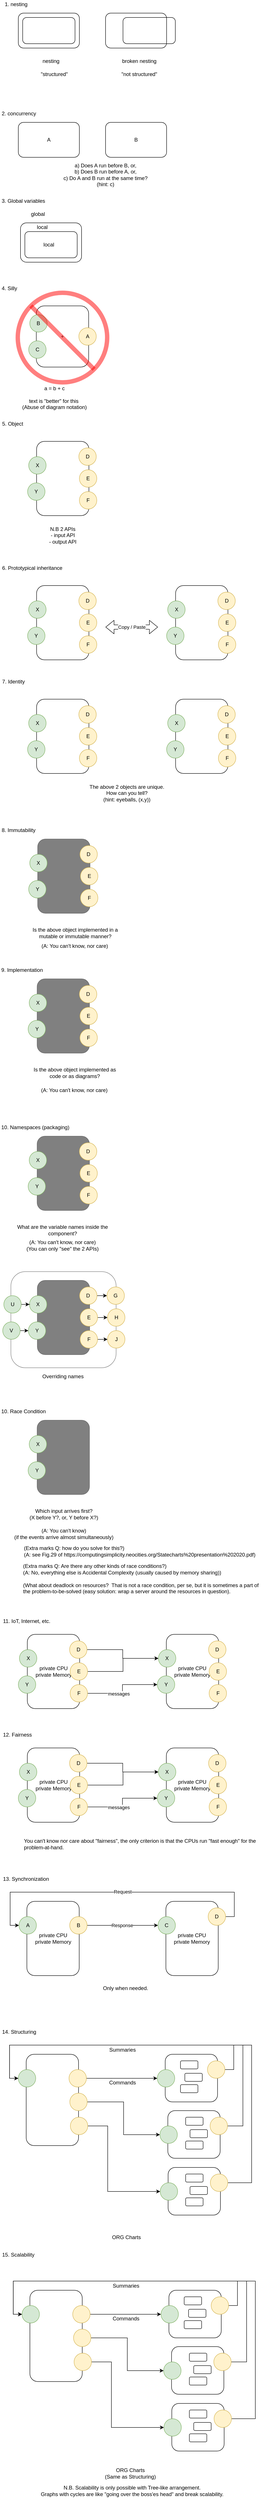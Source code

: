<mxfile version="14.6.13" type="device"><diagram id="K-OcVwWVm71RxrjYaY5D" name="Page-1"><mxGraphModel dx="1106" dy="806" grid="1" gridSize="10" guides="1" tooltips="1" connect="1" arrows="1" fold="1" page="1" pageScale="1" pageWidth="1100" pageHeight="850" math="0" shadow="0"><root><mxCell id="0"/><mxCell id="1" parent="0"/><mxCell id="x7hRolEEoa7-AsFmrmFJ-316" value="" style="rounded=1;whiteSpace=wrap;html=1;strokeWidth=1;fillColor=none;opacity=50;align=center;" vertex="1" parent="1"><mxGeometry x="62.98" y="2960" width="241.25" height="220" as="geometry"/></mxCell><mxCell id="x7hRolEEoa7-AsFmrmFJ-1" value="" style="rounded=1;whiteSpace=wrap;html=1;" vertex="1" parent="1"><mxGeometry x="80" y="80" width="140" height="80" as="geometry"/></mxCell><mxCell id="x7hRolEEoa7-AsFmrmFJ-2" value="" style="rounded=1;whiteSpace=wrap;html=1;" vertex="1" parent="1"><mxGeometry x="90" y="90" width="120" height="60" as="geometry"/></mxCell><mxCell id="x7hRolEEoa7-AsFmrmFJ-3" value="" style="rounded=1;whiteSpace=wrap;html=1;" vertex="1" parent="1"><mxGeometry x="280" y="80" width="140" height="80" as="geometry"/></mxCell><mxCell id="x7hRolEEoa7-AsFmrmFJ-4" value="" style="rounded=1;whiteSpace=wrap;html=1;fillColor=none;" vertex="1" parent="1"><mxGeometry x="320" y="90" width="120" height="60" as="geometry"/></mxCell><mxCell id="x7hRolEEoa7-AsFmrmFJ-5" value="nesting" style="text;html=1;strokeColor=none;fillColor=none;align=center;verticalAlign=middle;whiteSpace=wrap;rounded=0;" vertex="1" parent="1"><mxGeometry x="120" y="180" width="70" height="20" as="geometry"/></mxCell><mxCell id="x7hRolEEoa7-AsFmrmFJ-6" value="broken nesting" style="text;html=1;strokeColor=none;fillColor=none;align=center;verticalAlign=middle;whiteSpace=wrap;rounded=0;" vertex="1" parent="1"><mxGeometry x="315" y="180" width="85" height="20" as="geometry"/></mxCell><mxCell id="x7hRolEEoa7-AsFmrmFJ-7" value="&quot;not structured&quot;" style="text;html=1;strokeColor=none;fillColor=none;align=center;verticalAlign=middle;whiteSpace=wrap;rounded=0;" vertex="1" parent="1"><mxGeometry x="315" y="210" width="85" height="20" as="geometry"/></mxCell><mxCell id="x7hRolEEoa7-AsFmrmFJ-8" value="&quot;structured&quot;" style="text;html=1;strokeColor=none;fillColor=none;align=center;verticalAlign=middle;whiteSpace=wrap;rounded=0;" vertex="1" parent="1"><mxGeometry x="120" y="210" width="85" height="20" as="geometry"/></mxCell><mxCell id="x7hRolEEoa7-AsFmrmFJ-9" value="A" style="rounded=1;whiteSpace=wrap;html=1;" vertex="1" parent="1"><mxGeometry x="80" y="330" width="140" height="80" as="geometry"/></mxCell><mxCell id="x7hRolEEoa7-AsFmrmFJ-11" value="B" style="rounded=1;whiteSpace=wrap;html=1;" vertex="1" parent="1"><mxGeometry x="280" y="330" width="140" height="80" as="geometry"/></mxCell><mxCell id="x7hRolEEoa7-AsFmrmFJ-14" value="a) Does A run before B, or,&lt;br&gt;b) Does B run before A, or,&lt;br&gt;c) Do A and B run at the same time?&lt;br&gt;(hint: c)" style="text;html=1;strokeColor=none;fillColor=none;align=center;verticalAlign=middle;whiteSpace=wrap;rounded=0;" vertex="1" parent="1"><mxGeometry x="170" y="420" width="220" height="60" as="geometry"/></mxCell><mxCell id="x7hRolEEoa7-AsFmrmFJ-15" value="1. nesting" style="text;html=1;strokeColor=none;fillColor=none;align=center;verticalAlign=middle;whiteSpace=wrap;rounded=0;" vertex="1" parent="1"><mxGeometry x="40" y="50" width="70" height="20" as="geometry"/></mxCell><mxCell id="x7hRolEEoa7-AsFmrmFJ-16" value="2. concurrency" style="text;html=1;strokeColor=none;fillColor=none;align=left;verticalAlign=middle;whiteSpace=wrap;rounded=0;" vertex="1" parent="1"><mxGeometry x="40" y="300" width="90" height="20" as="geometry"/></mxCell><mxCell id="x7hRolEEoa7-AsFmrmFJ-17" value="" style="rounded=1;whiteSpace=wrap;html=1;" vertex="1" parent="1"><mxGeometry x="85" y="560" width="140" height="90" as="geometry"/></mxCell><mxCell id="x7hRolEEoa7-AsFmrmFJ-18" value="" style="rounded=1;whiteSpace=wrap;html=1;" vertex="1" parent="1"><mxGeometry x="95" y="580" width="120" height="60" as="geometry"/></mxCell><mxCell id="x7hRolEEoa7-AsFmrmFJ-21" value="local" style="text;html=1;strokeColor=none;fillColor=none;align=center;verticalAlign=middle;whiteSpace=wrap;rounded=0;" vertex="1" parent="1"><mxGeometry x="115" y="600" width="70" height="20" as="geometry"/></mxCell><mxCell id="x7hRolEEoa7-AsFmrmFJ-25" value="3. Global variables" style="text;html=1;strokeColor=none;fillColor=none;align=left;verticalAlign=middle;whiteSpace=wrap;rounded=0;" vertex="1" parent="1"><mxGeometry x="40" y="500" width="120" height="20" as="geometry"/></mxCell><mxCell id="x7hRolEEoa7-AsFmrmFJ-27" value="local" style="text;html=1;strokeColor=none;fillColor=none;align=center;verticalAlign=middle;whiteSpace=wrap;rounded=0;" vertex="1" parent="1"><mxGeometry x="100" y="560" width="70" height="20" as="geometry"/></mxCell><mxCell id="x7hRolEEoa7-AsFmrmFJ-28" value="global" style="text;html=1;strokeColor=none;fillColor=none;align=center;verticalAlign=middle;whiteSpace=wrap;rounded=0;" vertex="1" parent="1"><mxGeometry x="90" y="530" width="70" height="20" as="geometry"/></mxCell><mxCell id="x7hRolEEoa7-AsFmrmFJ-29" value="4. Silly" style="text;html=1;strokeColor=none;fillColor=none;align=left;verticalAlign=middle;whiteSpace=wrap;rounded=0;" vertex="1" parent="1"><mxGeometry x="40" y="700" width="60" height="20" as="geometry"/></mxCell><mxCell id="x7hRolEEoa7-AsFmrmFJ-30" value="+" style="rounded=1;whiteSpace=wrap;html=1;" vertex="1" parent="1"><mxGeometry x="121.25" y="750" width="120" height="140" as="geometry"/></mxCell><mxCell id="x7hRolEEoa7-AsFmrmFJ-31" value="B" style="ellipse;whiteSpace=wrap;html=1;aspect=fixed;fillColor=#d5e8d4;strokeColor=#82b366;" vertex="1" parent="1"><mxGeometry x="106.25" y="770" width="40" height="40" as="geometry"/></mxCell><mxCell id="x7hRolEEoa7-AsFmrmFJ-32" value="C" style="ellipse;whiteSpace=wrap;html=1;aspect=fixed;fillColor=#d5e8d4;strokeColor=#82b366;" vertex="1" parent="1"><mxGeometry x="103.75" y="830" width="40" height="40" as="geometry"/></mxCell><mxCell id="x7hRolEEoa7-AsFmrmFJ-33" value="A" style="ellipse;whiteSpace=wrap;html=1;aspect=fixed;fillColor=#fff2cc;strokeColor=#d6b656;" vertex="1" parent="1"><mxGeometry x="218.75" y="800" width="40" height="40" as="geometry"/></mxCell><mxCell id="x7hRolEEoa7-AsFmrmFJ-34" value="a = b + c&lt;br&gt;&lt;br&gt;text is &quot;better&quot; for this&amp;nbsp;&lt;br&gt;(Abuse of diagram notation)" style="text;html=1;strokeColor=none;fillColor=none;align=center;verticalAlign=middle;whiteSpace=wrap;rounded=0;" vertex="1" parent="1"><mxGeometry x="68.75" y="925" width="187.5" height="70" as="geometry"/></mxCell><mxCell id="x7hRolEEoa7-AsFmrmFJ-36" value="" style="ellipse;whiteSpace=wrap;html=1;aspect=fixed;strokeWidth=10;strokeColor=#FF0000;fillColor=none;container=1;opacity=50;" vertex="1" parent="1"><mxGeometry x="78.75" y="720" width="205" height="205" as="geometry"/></mxCell><mxCell id="x7hRolEEoa7-AsFmrmFJ-37" value="" style="endArrow=none;html=1;exitX=0;exitY=0;exitDx=0;exitDy=0;entryX=1;entryY=1;entryDx=0;entryDy=0;strokeColor=#FF0000;strokeWidth=10;opacity=50;" edge="1" parent="1" source="x7hRolEEoa7-AsFmrmFJ-36" target="x7hRolEEoa7-AsFmrmFJ-36"><mxGeometry width="50" height="50" relative="1" as="geometry"><mxPoint x="218.75" y="770" as="sourcePoint"/><mxPoint x="268.75" y="720" as="targetPoint"/></mxGeometry></mxCell><mxCell id="x7hRolEEoa7-AsFmrmFJ-38" value="5. Object" style="text;html=1;strokeColor=none;fillColor=none;align=left;verticalAlign=middle;whiteSpace=wrap;rounded=0;" vertex="1" parent="1"><mxGeometry x="40.63" y="1010" width="60" height="20" as="geometry"/></mxCell><mxCell id="x7hRolEEoa7-AsFmrmFJ-39" value="" style="rounded=1;whiteSpace=wrap;html=1;" vertex="1" parent="1"><mxGeometry x="121.88" y="1060" width="120" height="170" as="geometry"/></mxCell><mxCell id="x7hRolEEoa7-AsFmrmFJ-40" value="X" style="ellipse;whiteSpace=wrap;html=1;aspect=fixed;fillColor=#d5e8d4;strokeColor=#82b366;" vertex="1" parent="1"><mxGeometry x="103.75" y="1095" width="40" height="40" as="geometry"/></mxCell><mxCell id="x7hRolEEoa7-AsFmrmFJ-41" value="Y" style="ellipse;whiteSpace=wrap;html=1;aspect=fixed;fillColor=#d5e8d4;strokeColor=#82b366;" vertex="1" parent="1"><mxGeometry x="101.25" y="1155" width="40" height="40" as="geometry"/></mxCell><mxCell id="x7hRolEEoa7-AsFmrmFJ-42" value="D" style="ellipse;whiteSpace=wrap;html=1;aspect=fixed;fillColor=#fff2cc;strokeColor=#d6b656;" vertex="1" parent="1"><mxGeometry x="218.75" y="1075" width="40" height="40" as="geometry"/></mxCell><mxCell id="x7hRolEEoa7-AsFmrmFJ-46" value="E" style="ellipse;whiteSpace=wrap;html=1;aspect=fixed;fillColor=#fff2cc;strokeColor=#d6b656;" vertex="1" parent="1"><mxGeometry x="220" y="1125" width="40" height="40" as="geometry"/></mxCell><mxCell id="x7hRolEEoa7-AsFmrmFJ-47" value="F" style="ellipse;whiteSpace=wrap;html=1;aspect=fixed;fillColor=#fff2cc;strokeColor=#d6b656;" vertex="1" parent="1"><mxGeometry x="220" y="1175" width="40" height="40" as="geometry"/></mxCell><mxCell id="x7hRolEEoa7-AsFmrmFJ-48" value="N.B 2 APIs&lt;br&gt;- input API&lt;br&gt;- output API" style="text;html=1;strokeColor=none;fillColor=none;align=center;verticalAlign=middle;whiteSpace=wrap;rounded=0;" vertex="1" parent="1"><mxGeometry x="87.5" y="1240" width="187.5" height="70" as="geometry"/></mxCell><mxCell id="x7hRolEEoa7-AsFmrmFJ-58" value="6. Prototypical inheritance" style="text;html=1;strokeColor=none;fillColor=none;align=left;verticalAlign=middle;whiteSpace=wrap;rounded=0;" vertex="1" parent="1"><mxGeometry x="40.63" y="1340" width="149.37" height="20" as="geometry"/></mxCell><mxCell id="x7hRolEEoa7-AsFmrmFJ-59" value="" style="rounded=1;whiteSpace=wrap;html=1;" vertex="1" parent="1"><mxGeometry x="121.88" y="1390" width="120" height="170" as="geometry"/></mxCell><mxCell id="x7hRolEEoa7-AsFmrmFJ-60" value="X" style="ellipse;whiteSpace=wrap;html=1;aspect=fixed;fillColor=#d5e8d4;strokeColor=#82b366;" vertex="1" parent="1"><mxGeometry x="103.75" y="1425" width="40" height="40" as="geometry"/></mxCell><mxCell id="x7hRolEEoa7-AsFmrmFJ-61" value="Y" style="ellipse;whiteSpace=wrap;html=1;aspect=fixed;fillColor=#d5e8d4;strokeColor=#82b366;" vertex="1" parent="1"><mxGeometry x="101.25" y="1485" width="40" height="40" as="geometry"/></mxCell><mxCell id="x7hRolEEoa7-AsFmrmFJ-62" value="D" style="ellipse;whiteSpace=wrap;html=1;aspect=fixed;fillColor=#fff2cc;strokeColor=#d6b656;" vertex="1" parent="1"><mxGeometry x="218.75" y="1405" width="40" height="40" as="geometry"/></mxCell><mxCell id="x7hRolEEoa7-AsFmrmFJ-63" value="E" style="ellipse;whiteSpace=wrap;html=1;aspect=fixed;fillColor=#fff2cc;strokeColor=#d6b656;" vertex="1" parent="1"><mxGeometry x="220" y="1455" width="40" height="40" as="geometry"/></mxCell><mxCell id="x7hRolEEoa7-AsFmrmFJ-64" value="F" style="ellipse;whiteSpace=wrap;html=1;aspect=fixed;fillColor=#fff2cc;strokeColor=#d6b656;" vertex="1" parent="1"><mxGeometry x="220" y="1505" width="40" height="40" as="geometry"/></mxCell><mxCell id="x7hRolEEoa7-AsFmrmFJ-66" value="" style="rounded=1;whiteSpace=wrap;html=1;" vertex="1" parent="1"><mxGeometry x="440.63" y="1390" width="120" height="170" as="geometry"/></mxCell><mxCell id="x7hRolEEoa7-AsFmrmFJ-67" value="X" style="ellipse;whiteSpace=wrap;html=1;aspect=fixed;fillColor=#d5e8d4;strokeColor=#82b366;" vertex="1" parent="1"><mxGeometry x="422.5" y="1425" width="40" height="40" as="geometry"/></mxCell><mxCell id="x7hRolEEoa7-AsFmrmFJ-68" value="Y" style="ellipse;whiteSpace=wrap;html=1;aspect=fixed;fillColor=#d5e8d4;strokeColor=#82b366;" vertex="1" parent="1"><mxGeometry x="420" y="1485" width="40" height="40" as="geometry"/></mxCell><mxCell id="x7hRolEEoa7-AsFmrmFJ-69" value="D" style="ellipse;whiteSpace=wrap;html=1;aspect=fixed;fillColor=#fff2cc;strokeColor=#d6b656;" vertex="1" parent="1"><mxGeometry x="537.5" y="1405" width="40" height="40" as="geometry"/></mxCell><mxCell id="x7hRolEEoa7-AsFmrmFJ-70" value="E" style="ellipse;whiteSpace=wrap;html=1;aspect=fixed;fillColor=#fff2cc;strokeColor=#d6b656;" vertex="1" parent="1"><mxGeometry x="538.75" y="1455" width="40" height="40" as="geometry"/></mxCell><mxCell id="x7hRolEEoa7-AsFmrmFJ-71" value="F" style="ellipse;whiteSpace=wrap;html=1;aspect=fixed;fillColor=#fff2cc;strokeColor=#d6b656;" vertex="1" parent="1"><mxGeometry x="538.75" y="1505" width="40" height="40" as="geometry"/></mxCell><mxCell id="x7hRolEEoa7-AsFmrmFJ-72" value="Copy / Paste" style="shape=flexArrow;endArrow=classic;startArrow=classic;html=1;strokeWidth=1;" edge="1" parent="1"><mxGeometry width="100" height="100" relative="1" as="geometry"><mxPoint x="280" y="1485" as="sourcePoint"/><mxPoint x="400" y="1485" as="targetPoint"/></mxGeometry></mxCell><mxCell id="x7hRolEEoa7-AsFmrmFJ-73" value="7. Identity" style="text;html=1;strokeColor=none;fillColor=none;align=left;verticalAlign=middle;whiteSpace=wrap;rounded=0;" vertex="1" parent="1"><mxGeometry x="40.63" y="1600" width="149.37" height="20" as="geometry"/></mxCell><mxCell id="x7hRolEEoa7-AsFmrmFJ-74" value="" style="rounded=1;whiteSpace=wrap;html=1;" vertex="1" parent="1"><mxGeometry x="121.88" y="1650" width="120" height="170" as="geometry"/></mxCell><mxCell id="x7hRolEEoa7-AsFmrmFJ-75" value="X" style="ellipse;whiteSpace=wrap;html=1;aspect=fixed;fillColor=#d5e8d4;strokeColor=#82b366;" vertex="1" parent="1"><mxGeometry x="103.75" y="1685" width="40" height="40" as="geometry"/></mxCell><mxCell id="x7hRolEEoa7-AsFmrmFJ-76" value="Y" style="ellipse;whiteSpace=wrap;html=1;aspect=fixed;fillColor=#d5e8d4;strokeColor=#82b366;" vertex="1" parent="1"><mxGeometry x="101.25" y="1745" width="40" height="40" as="geometry"/></mxCell><mxCell id="x7hRolEEoa7-AsFmrmFJ-77" value="D" style="ellipse;whiteSpace=wrap;html=1;aspect=fixed;fillColor=#fff2cc;strokeColor=#d6b656;" vertex="1" parent="1"><mxGeometry x="218.75" y="1665" width="40" height="40" as="geometry"/></mxCell><mxCell id="x7hRolEEoa7-AsFmrmFJ-78" value="E" style="ellipse;whiteSpace=wrap;html=1;aspect=fixed;fillColor=#fff2cc;strokeColor=#d6b656;" vertex="1" parent="1"><mxGeometry x="220" y="1715" width="40" height="40" as="geometry"/></mxCell><mxCell id="x7hRolEEoa7-AsFmrmFJ-79" value="F" style="ellipse;whiteSpace=wrap;html=1;aspect=fixed;fillColor=#fff2cc;strokeColor=#d6b656;" vertex="1" parent="1"><mxGeometry x="220" y="1765" width="40" height="40" as="geometry"/></mxCell><mxCell id="x7hRolEEoa7-AsFmrmFJ-80" value="" style="rounded=1;whiteSpace=wrap;html=1;" vertex="1" parent="1"><mxGeometry x="440.63" y="1650" width="120" height="170" as="geometry"/></mxCell><mxCell id="x7hRolEEoa7-AsFmrmFJ-81" value="X" style="ellipse;whiteSpace=wrap;html=1;aspect=fixed;fillColor=#d5e8d4;strokeColor=#82b366;" vertex="1" parent="1"><mxGeometry x="422.5" y="1685" width="40" height="40" as="geometry"/></mxCell><mxCell id="x7hRolEEoa7-AsFmrmFJ-82" value="Y" style="ellipse;whiteSpace=wrap;html=1;aspect=fixed;fillColor=#d5e8d4;strokeColor=#82b366;" vertex="1" parent="1"><mxGeometry x="420" y="1745" width="40" height="40" as="geometry"/></mxCell><mxCell id="x7hRolEEoa7-AsFmrmFJ-83" value="D" style="ellipse;whiteSpace=wrap;html=1;aspect=fixed;fillColor=#fff2cc;strokeColor=#d6b656;" vertex="1" parent="1"><mxGeometry x="537.5" y="1665" width="40" height="40" as="geometry"/></mxCell><mxCell id="x7hRolEEoa7-AsFmrmFJ-84" value="E" style="ellipse;whiteSpace=wrap;html=1;aspect=fixed;fillColor=#fff2cc;strokeColor=#d6b656;" vertex="1" parent="1"><mxGeometry x="538.75" y="1715" width="40" height="40" as="geometry"/></mxCell><mxCell id="x7hRolEEoa7-AsFmrmFJ-85" value="F" style="ellipse;whiteSpace=wrap;html=1;aspect=fixed;fillColor=#fff2cc;strokeColor=#d6b656;" vertex="1" parent="1"><mxGeometry x="538.75" y="1765" width="40" height="40" as="geometry"/></mxCell><mxCell id="x7hRolEEoa7-AsFmrmFJ-87" value="The above 2 objects are unique.&lt;br&gt;How can you tell?&lt;br&gt;(hint: eyeballs, (x,y))" style="text;html=1;strokeColor=none;fillColor=none;align=center;verticalAlign=middle;whiteSpace=wrap;rounded=0;" vertex="1" parent="1"><mxGeometry x="235" y="1840" width="187.5" height="50" as="geometry"/></mxCell><mxCell id="x7hRolEEoa7-AsFmrmFJ-88" value="" style="rounded=1;whiteSpace=wrap;html=1;strokeColor=#666666;fontColor=#333333;fillColor=#808080;" vertex="1" parent="1"><mxGeometry x="124.38" y="1970" width="120" height="170" as="geometry"/></mxCell><mxCell id="x7hRolEEoa7-AsFmrmFJ-89" value="X" style="ellipse;whiteSpace=wrap;html=1;aspect=fixed;fillColor=#d5e8d4;strokeColor=#82b366;" vertex="1" parent="1"><mxGeometry x="106.25" y="2005" width="40" height="40" as="geometry"/></mxCell><mxCell id="x7hRolEEoa7-AsFmrmFJ-90" value="Y" style="ellipse;whiteSpace=wrap;html=1;aspect=fixed;fillColor=#d5e8d4;strokeColor=#82b366;" vertex="1" parent="1"><mxGeometry x="103.75" y="2065" width="40" height="40" as="geometry"/></mxCell><mxCell id="x7hRolEEoa7-AsFmrmFJ-91" value="D" style="ellipse;whiteSpace=wrap;html=1;aspect=fixed;fillColor=#fff2cc;strokeColor=#d6b656;" vertex="1" parent="1"><mxGeometry x="221.25" y="1985" width="40" height="40" as="geometry"/></mxCell><mxCell id="x7hRolEEoa7-AsFmrmFJ-92" value="E" style="ellipse;whiteSpace=wrap;html=1;aspect=fixed;fillColor=#fff2cc;strokeColor=#d6b656;" vertex="1" parent="1"><mxGeometry x="222.5" y="2035" width="40" height="40" as="geometry"/></mxCell><mxCell id="x7hRolEEoa7-AsFmrmFJ-93" value="F" style="ellipse;whiteSpace=wrap;html=1;aspect=fixed;fillColor=#fff2cc;strokeColor=#d6b656;" vertex="1" parent="1"><mxGeometry x="222.5" y="2085" width="40" height="40" as="geometry"/></mxCell><mxCell id="x7hRolEEoa7-AsFmrmFJ-94" value="8. Immutability" style="text;html=1;strokeColor=none;fillColor=none;align=left;verticalAlign=middle;whiteSpace=wrap;rounded=0;" vertex="1" parent="1"><mxGeometry x="40" y="1940" width="149.37" height="20" as="geometry"/></mxCell><mxCell id="x7hRolEEoa7-AsFmrmFJ-95" value="Is the above object implemented in a mutable or immutable manner?&lt;br&gt;" style="text;html=1;strokeColor=none;fillColor=none;align=center;verticalAlign=middle;whiteSpace=wrap;rounded=0;" vertex="1" parent="1"><mxGeometry x="101.25" y="2160" width="218.75" height="50" as="geometry"/></mxCell><mxCell id="x7hRolEEoa7-AsFmrmFJ-96" value="(A: You can't know, nor care)" style="text;html=1;strokeColor=none;fillColor=none;align=center;verticalAlign=middle;whiteSpace=wrap;rounded=0;" vertex="1" parent="1"><mxGeometry x="100" y="2200" width="218.75" height="30" as="geometry"/></mxCell><mxCell id="x7hRolEEoa7-AsFmrmFJ-97" value="" style="rounded=1;whiteSpace=wrap;html=1;strokeColor=#666666;fontColor=#333333;fillColor=#808080;" vertex="1" parent="1"><mxGeometry x="123.13" y="2290" width="120" height="170" as="geometry"/></mxCell><mxCell id="x7hRolEEoa7-AsFmrmFJ-98" value="X" style="ellipse;whiteSpace=wrap;html=1;aspect=fixed;fillColor=#d5e8d4;strokeColor=#82b366;" vertex="1" parent="1"><mxGeometry x="105" y="2325" width="40" height="40" as="geometry"/></mxCell><mxCell id="x7hRolEEoa7-AsFmrmFJ-99" value="Y" style="ellipse;whiteSpace=wrap;html=1;aspect=fixed;fillColor=#d5e8d4;strokeColor=#82b366;" vertex="1" parent="1"><mxGeometry x="102.5" y="2385" width="40" height="40" as="geometry"/></mxCell><mxCell id="x7hRolEEoa7-AsFmrmFJ-100" value="D" style="ellipse;whiteSpace=wrap;html=1;aspect=fixed;fillColor=#fff2cc;strokeColor=#d6b656;" vertex="1" parent="1"><mxGeometry x="220" y="2305" width="40" height="40" as="geometry"/></mxCell><mxCell id="x7hRolEEoa7-AsFmrmFJ-101" value="E" style="ellipse;whiteSpace=wrap;html=1;aspect=fixed;fillColor=#fff2cc;strokeColor=#d6b656;" vertex="1" parent="1"><mxGeometry x="221.25" y="2355" width="40" height="40" as="geometry"/></mxCell><mxCell id="x7hRolEEoa7-AsFmrmFJ-102" value="F" style="ellipse;whiteSpace=wrap;html=1;aspect=fixed;fillColor=#fff2cc;strokeColor=#d6b656;" vertex="1" parent="1"><mxGeometry x="221.25" y="2405" width="40" height="40" as="geometry"/></mxCell><mxCell id="x7hRolEEoa7-AsFmrmFJ-103" value="9. Implementation" style="text;html=1;strokeColor=none;fillColor=none;align=left;verticalAlign=middle;whiteSpace=wrap;rounded=0;" vertex="1" parent="1"><mxGeometry x="38.75" y="2260" width="149.37" height="20" as="geometry"/></mxCell><mxCell id="x7hRolEEoa7-AsFmrmFJ-104" value="Is the above object implemented as code or as diagrams?" style="text;html=1;strokeColor=none;fillColor=none;align=center;verticalAlign=middle;whiteSpace=wrap;rounded=0;" vertex="1" parent="1"><mxGeometry x="100" y="2480" width="218.75" height="50" as="geometry"/></mxCell><mxCell id="x7hRolEEoa7-AsFmrmFJ-105" value="(A: You can't know, nor care)" style="text;html=1;strokeColor=none;fillColor=none;align=center;verticalAlign=middle;whiteSpace=wrap;rounded=0;" vertex="1" parent="1"><mxGeometry x="98.75" y="2530" width="218.75" height="30" as="geometry"/></mxCell><mxCell id="x7hRolEEoa7-AsFmrmFJ-106" value="" style="rounded=1;whiteSpace=wrap;html=1;strokeColor=#666666;fontColor=#333333;fillColor=#808080;fontStyle=1" vertex="1" parent="1"><mxGeometry x="123.13" y="2650" width="120" height="170" as="geometry"/></mxCell><mxCell id="x7hRolEEoa7-AsFmrmFJ-107" value="X" style="ellipse;whiteSpace=wrap;html=1;aspect=fixed;fillColor=#d5e8d4;strokeColor=#82b366;fontStyle=0" vertex="1" parent="1"><mxGeometry x="105" y="2685" width="40" height="40" as="geometry"/></mxCell><mxCell id="x7hRolEEoa7-AsFmrmFJ-108" value="Y" style="ellipse;whiteSpace=wrap;html=1;aspect=fixed;fillColor=#d5e8d4;strokeColor=#82b366;fontStyle=0" vertex="1" parent="1"><mxGeometry x="102.5" y="2745" width="40" height="40" as="geometry"/></mxCell><mxCell id="x7hRolEEoa7-AsFmrmFJ-109" value="D" style="ellipse;whiteSpace=wrap;html=1;aspect=fixed;fillColor=#fff2cc;strokeColor=#d6b656;fontStyle=0" vertex="1" parent="1"><mxGeometry x="220" y="2665" width="40" height="40" as="geometry"/></mxCell><mxCell id="x7hRolEEoa7-AsFmrmFJ-110" value="E" style="ellipse;whiteSpace=wrap;html=1;aspect=fixed;fillColor=#fff2cc;strokeColor=#d6b656;fontStyle=0" vertex="1" parent="1"><mxGeometry x="221.25" y="2715" width="40" height="40" as="geometry"/></mxCell><mxCell id="x7hRolEEoa7-AsFmrmFJ-111" value="F" style="ellipse;whiteSpace=wrap;html=1;aspect=fixed;fillColor=#fff2cc;strokeColor=#d6b656;fontStyle=0" vertex="1" parent="1"><mxGeometry x="221.25" y="2765" width="40" height="40" as="geometry"/></mxCell><mxCell id="x7hRolEEoa7-AsFmrmFJ-112" value="10. Namespaces (packaging)" style="text;html=1;strokeColor=none;fillColor=none;align=left;verticalAlign=middle;whiteSpace=wrap;rounded=0;" vertex="1" parent="1"><mxGeometry x="38.75" y="2620" width="169.37" height="20" as="geometry"/></mxCell><mxCell id="x7hRolEEoa7-AsFmrmFJ-113" value="What are the variable names inside the component?" style="text;html=1;strokeColor=none;fillColor=none;align=center;verticalAlign=middle;whiteSpace=wrap;rounded=0;" vertex="1" parent="1"><mxGeometry x="71.88" y="2840" width="218.75" height="50" as="geometry"/></mxCell><mxCell id="x7hRolEEoa7-AsFmrmFJ-114" value="(A: You can't know, nor care)&lt;br&gt;(You can only &quot;see&quot; the 2 APIs)" style="text;html=1;strokeColor=none;fillColor=none;align=center;verticalAlign=middle;whiteSpace=wrap;rounded=0;" vertex="1" parent="1"><mxGeometry x="71.88" y="2880" width="218.75" height="40" as="geometry"/></mxCell><mxCell id="x7hRolEEoa7-AsFmrmFJ-124" value="" style="rounded=1;whiteSpace=wrap;html=1;strokeColor=#666666;fontColor=#333333;fillColor=#808080;" vertex="1" parent="1"><mxGeometry x="123.13" y="3300" width="120" height="170" as="geometry"/></mxCell><mxCell id="x7hRolEEoa7-AsFmrmFJ-125" value="X" style="ellipse;whiteSpace=wrap;html=1;aspect=fixed;fillColor=#d5e8d4;strokeColor=#82b366;" vertex="1" parent="1"><mxGeometry x="105" y="3335" width="40" height="40" as="geometry"/></mxCell><mxCell id="x7hRolEEoa7-AsFmrmFJ-126" value="Y" style="ellipse;whiteSpace=wrap;html=1;aspect=fixed;fillColor=#d5e8d4;strokeColor=#82b366;" vertex="1" parent="1"><mxGeometry x="102.5" y="3395" width="40" height="40" as="geometry"/></mxCell><mxCell id="x7hRolEEoa7-AsFmrmFJ-130" value="10. Race Condition" style="text;html=1;strokeColor=none;fillColor=none;align=left;verticalAlign=middle;whiteSpace=wrap;rounded=0;" vertex="1" parent="1"><mxGeometry x="38.75" y="3270" width="169.37" height="20" as="geometry"/></mxCell><mxCell id="x7hRolEEoa7-AsFmrmFJ-131" value="Which input arrives first?&lt;br&gt;(X before Y?, or, Y before X?)" style="text;html=1;strokeColor=none;fillColor=none;align=center;verticalAlign=middle;whiteSpace=wrap;rounded=0;" vertex="1" parent="1"><mxGeometry x="75.01" y="3490" width="218.75" height="50" as="geometry"/></mxCell><mxCell id="x7hRolEEoa7-AsFmrmFJ-132" value="(A: You can't know)&lt;br&gt;(if the events arrive almost simultaneously)" style="text;html=1;strokeColor=none;fillColor=none;align=center;verticalAlign=middle;whiteSpace=wrap;rounded=0;" vertex="1" parent="1"><mxGeometry x="63.13" y="3540" width="242.5" height="40" as="geometry"/></mxCell><mxCell id="x7hRolEEoa7-AsFmrmFJ-134" value="(Extra marks Q: how do you solve for this?)&lt;br&gt;(A: see Fig.29 of&amp;nbsp;https://computingsimplicity.neocities.org/Statecharts%20presentation%202020.pdf)&lt;span style=&quot;color: rgba(0 , 0 , 0 , 0) ; font-family: monospace ; font-size: 0px&quot;&gt;%3CmxGraphModel%3E%3Croot%3E%3CmxCell%20id%3D%220%22%2F%3E%3CmxCell%20id%3D%221%22%20parent%3D%220%22%2F%3E%3CmxCell%20id%3D%222%22%20value%3D%22(A%3A%20You%20can't%20know)%26lt%3Bbr%26gt%3B(if%20the%20events%20arrive%20almost%20simultaneously)%22%20style%3D%22text%3Bhtml%3D1%3BstrokeColor%3Dnone%3BfillColor%3Dnone%3Balign%3Dcenter%3BverticalAlign%3Dmiddle%3BwhiteSpace%3Dwrap%3Brounded%3D0%3B%22%20vertex%3D%221%22%20parent%3D%221%22%3E%3CmxGeometry%20x%3D%2287.5%22%20y%3D%223250%22%20width%3D%22242.5%22%20height%3D%2240%22%20as%3D%22geometry%22%2F%3E%3C%2FmxCell%3E%3C%2Froot%3E%3C%2FmxGraphModel%3E&lt;/span&gt;" style="text;html=1;strokeColor=none;fillColor=none;align=left;verticalAlign=middle;whiteSpace=wrap;rounded=0;" vertex="1" parent="1"><mxGeometry x="91.25" y="3580" width="560" height="40" as="geometry"/></mxCell><mxCell id="x7hRolEEoa7-AsFmrmFJ-136" value="(Extra marks Q: Are there any other kinds of race conditions?)&lt;br&gt;(A: No, everything else is Accidental Complexity (usually caused by memory sharing))&lt;br&gt;&lt;br&gt;(What about deadlock on resources?&amp;nbsp; That is not a race condition, per se, but it is sometimes a part of the problem-to-be-solved (easy solution: wrap a server around the resources in question).&lt;br&gt;&lt;span style=&quot;color: rgba(0 , 0 , 0 , 0) ; font-family: monospace ; font-size: 0px&quot;&gt;%3CmxGraphModel%3E%3Croot%3E%3CmxCell%20id%3D%220%22%2F%3E%3CmxCell%20id%3D%221%22%20parent%3D%220%22%2F%3E%3CmxCell%20id%3D%222%22%20value%3D%22(A%3A%20You%20can't%20know)%26lt%3Bbr%26gt%3B(if%20the%20events%20arrive%20almost%20simultaneously)%22%20style%3D%22text%3Bhtml%3D1%3BstrokeColor%3Dnone%3BfillColor%3Dnone%3Balign%3Dcenter%3BverticalAlign%3Dmiddle%3BwhiteSpace%3Dwrap%3Brounded%3D0%3B%22%20vertex%3D%221%22%20parent%3D%221%22%3E%3CmxGeometry%20x%3D%2287.5%22%20y%3D%223250%22%20width%3D%22242.5%22%20height%3D%2240%22%20as%3D%22geometry%22%2F%3E%3C%2FmxCell%3E%3C%2Froot%3E%3C%2FmxGraphModel%3E&lt;/span&gt;" style="text;html=1;strokeColor=none;fillColor=none;align=left;verticalAlign=middle;whiteSpace=wrap;rounded=0;" vertex="1" parent="1"><mxGeometry x="88.75" y="3630" width="560" height="80" as="geometry"/></mxCell><mxCell id="x7hRolEEoa7-AsFmrmFJ-137" value="private CPU&lt;br&gt;private Memory" style="rounded=1;whiteSpace=wrap;html=1;" vertex="1" parent="1"><mxGeometry x="100.63" y="3790" width="120" height="170" as="geometry"/></mxCell><mxCell id="x7hRolEEoa7-AsFmrmFJ-138" value="X" style="ellipse;whiteSpace=wrap;html=1;aspect=fixed;fillColor=#d5e8d4;strokeColor=#82b366;" vertex="1" parent="1"><mxGeometry x="82.5" y="3825" width="40" height="40" as="geometry"/></mxCell><mxCell id="x7hRolEEoa7-AsFmrmFJ-139" value="Y" style="ellipse;whiteSpace=wrap;html=1;aspect=fixed;fillColor=#d5e8d4;strokeColor=#82b366;" vertex="1" parent="1"><mxGeometry x="80" y="3885" width="40" height="40" as="geometry"/></mxCell><mxCell id="x7hRolEEoa7-AsFmrmFJ-150" style="edgeStyle=orthogonalEdgeStyle;rounded=0;orthogonalLoop=1;jettySize=auto;html=1;exitX=1;exitY=0.5;exitDx=0;exitDy=0;entryX=0;entryY=0.5;entryDx=0;entryDy=0;strokeColor=#000000;strokeWidth=1;" edge="1" parent="1" source="x7hRolEEoa7-AsFmrmFJ-140" target="x7hRolEEoa7-AsFmrmFJ-144"><mxGeometry relative="1" as="geometry"/></mxCell><mxCell id="x7hRolEEoa7-AsFmrmFJ-140" value="D" style="ellipse;whiteSpace=wrap;html=1;aspect=fixed;fillColor=#fff2cc;strokeColor=#d6b656;" vertex="1" parent="1"><mxGeometry x="197.5" y="3805" width="40" height="40" as="geometry"/></mxCell><mxCell id="x7hRolEEoa7-AsFmrmFJ-151" style="edgeStyle=orthogonalEdgeStyle;rounded=0;orthogonalLoop=1;jettySize=auto;html=1;exitX=1;exitY=0.5;exitDx=0;exitDy=0;strokeColor=#000000;strokeWidth=1;" edge="1" parent="1" source="x7hRolEEoa7-AsFmrmFJ-141" target="x7hRolEEoa7-AsFmrmFJ-144"><mxGeometry relative="1" as="geometry"/></mxCell><mxCell id="x7hRolEEoa7-AsFmrmFJ-141" value="E" style="ellipse;whiteSpace=wrap;html=1;aspect=fixed;fillColor=#fff2cc;strokeColor=#d6b656;" vertex="1" parent="1"><mxGeometry x="198.75" y="3855" width="40" height="40" as="geometry"/></mxCell><mxCell id="x7hRolEEoa7-AsFmrmFJ-152" style="edgeStyle=orthogonalEdgeStyle;rounded=0;orthogonalLoop=1;jettySize=auto;html=1;exitX=1;exitY=0.5;exitDx=0;exitDy=0;entryX=0;entryY=0.5;entryDx=0;entryDy=0;strokeColor=#000000;strokeWidth=1;" edge="1" parent="1" source="x7hRolEEoa7-AsFmrmFJ-142" target="x7hRolEEoa7-AsFmrmFJ-145"><mxGeometry relative="1" as="geometry"/></mxCell><mxCell id="x7hRolEEoa7-AsFmrmFJ-153" value="messages" style="edgeLabel;html=1;align=center;verticalAlign=middle;resizable=0;points=[];" vertex="1" connectable="0" parent="x7hRolEEoa7-AsFmrmFJ-152"><mxGeometry x="-0.228" y="-1" relative="1" as="geometry"><mxPoint x="1" as="offset"/></mxGeometry></mxCell><mxCell id="x7hRolEEoa7-AsFmrmFJ-142" value="F" style="ellipse;whiteSpace=wrap;html=1;aspect=fixed;fillColor=#fff2cc;strokeColor=#d6b656;" vertex="1" parent="1"><mxGeometry x="198.75" y="3905" width="40" height="40" as="geometry"/></mxCell><mxCell id="x7hRolEEoa7-AsFmrmFJ-143" value="private CPU&lt;br&gt;private Memory" style="rounded=1;whiteSpace=wrap;html=1;" vertex="1" parent="1"><mxGeometry x="419.38" y="3790" width="120" height="170" as="geometry"/></mxCell><mxCell id="x7hRolEEoa7-AsFmrmFJ-144" value="X" style="ellipse;whiteSpace=wrap;html=1;aspect=fixed;fillColor=#d5e8d4;strokeColor=#82b366;" vertex="1" parent="1"><mxGeometry x="401.25" y="3825" width="40" height="40" as="geometry"/></mxCell><mxCell id="x7hRolEEoa7-AsFmrmFJ-145" value="Y" style="ellipse;whiteSpace=wrap;html=1;aspect=fixed;fillColor=#d5e8d4;strokeColor=#82b366;" vertex="1" parent="1"><mxGeometry x="398.75" y="3885" width="40" height="40" as="geometry"/></mxCell><mxCell id="x7hRolEEoa7-AsFmrmFJ-146" value="D" style="ellipse;whiteSpace=wrap;html=1;aspect=fixed;fillColor=#fff2cc;strokeColor=#d6b656;" vertex="1" parent="1"><mxGeometry x="516.25" y="3805" width="40" height="40" as="geometry"/></mxCell><mxCell id="x7hRolEEoa7-AsFmrmFJ-147" value="E" style="ellipse;whiteSpace=wrap;html=1;aspect=fixed;fillColor=#fff2cc;strokeColor=#d6b656;" vertex="1" parent="1"><mxGeometry x="517.5" y="3855" width="40" height="40" as="geometry"/></mxCell><mxCell id="x7hRolEEoa7-AsFmrmFJ-148" value="F" style="ellipse;whiteSpace=wrap;html=1;aspect=fixed;fillColor=#fff2cc;strokeColor=#d6b656;" vertex="1" parent="1"><mxGeometry x="517.5" y="3905" width="40" height="40" as="geometry"/></mxCell><mxCell id="x7hRolEEoa7-AsFmrmFJ-149" value="11. IoT, Internet, etc." style="text;html=1;strokeColor=none;fillColor=none;align=left;verticalAlign=middle;whiteSpace=wrap;rounded=0;" vertex="1" parent="1"><mxGeometry x="42.82" y="3750" width="198.43" height="20" as="geometry"/></mxCell><mxCell id="x7hRolEEoa7-AsFmrmFJ-154" value="private CPU&lt;br&gt;private Memory" style="rounded=1;whiteSpace=wrap;html=1;" vertex="1" parent="1"><mxGeometry x="100.63" y="4050" width="120" height="170" as="geometry"/></mxCell><mxCell id="x7hRolEEoa7-AsFmrmFJ-155" value="X" style="ellipse;whiteSpace=wrap;html=1;aspect=fixed;fillColor=#d5e8d4;strokeColor=#82b366;" vertex="1" parent="1"><mxGeometry x="82.5" y="4085" width="40" height="40" as="geometry"/></mxCell><mxCell id="x7hRolEEoa7-AsFmrmFJ-156" value="Y" style="ellipse;whiteSpace=wrap;html=1;aspect=fixed;fillColor=#d5e8d4;strokeColor=#82b366;" vertex="1" parent="1"><mxGeometry x="80" y="4145" width="40" height="40" as="geometry"/></mxCell><mxCell id="x7hRolEEoa7-AsFmrmFJ-157" style="edgeStyle=orthogonalEdgeStyle;rounded=0;orthogonalLoop=1;jettySize=auto;html=1;exitX=1;exitY=0.5;exitDx=0;exitDy=0;entryX=0;entryY=0.5;entryDx=0;entryDy=0;strokeColor=#000000;strokeWidth=1;" edge="1" parent="1" source="x7hRolEEoa7-AsFmrmFJ-158" target="x7hRolEEoa7-AsFmrmFJ-165"><mxGeometry relative="1" as="geometry"/></mxCell><mxCell id="x7hRolEEoa7-AsFmrmFJ-158" value="D" style="ellipse;whiteSpace=wrap;html=1;aspect=fixed;fillColor=#fff2cc;strokeColor=#d6b656;" vertex="1" parent="1"><mxGeometry x="197.5" y="4065" width="40" height="40" as="geometry"/></mxCell><mxCell id="x7hRolEEoa7-AsFmrmFJ-159" style="edgeStyle=orthogonalEdgeStyle;rounded=0;orthogonalLoop=1;jettySize=auto;html=1;exitX=1;exitY=0.5;exitDx=0;exitDy=0;strokeColor=#000000;strokeWidth=1;" edge="1" parent="1" source="x7hRolEEoa7-AsFmrmFJ-160" target="x7hRolEEoa7-AsFmrmFJ-165"><mxGeometry relative="1" as="geometry"/></mxCell><mxCell id="x7hRolEEoa7-AsFmrmFJ-160" value="E" style="ellipse;whiteSpace=wrap;html=1;aspect=fixed;fillColor=#fff2cc;strokeColor=#d6b656;" vertex="1" parent="1"><mxGeometry x="198.75" y="4115" width="40" height="40" as="geometry"/></mxCell><mxCell id="x7hRolEEoa7-AsFmrmFJ-161" style="edgeStyle=orthogonalEdgeStyle;rounded=0;orthogonalLoop=1;jettySize=auto;html=1;exitX=1;exitY=0.5;exitDx=0;exitDy=0;entryX=0;entryY=0.5;entryDx=0;entryDy=0;strokeColor=#000000;strokeWidth=1;" edge="1" parent="1" source="x7hRolEEoa7-AsFmrmFJ-163" target="x7hRolEEoa7-AsFmrmFJ-166"><mxGeometry relative="1" as="geometry"/></mxCell><mxCell id="x7hRolEEoa7-AsFmrmFJ-162" value="messages" style="edgeLabel;html=1;align=center;verticalAlign=middle;resizable=0;points=[];" vertex="1" connectable="0" parent="x7hRolEEoa7-AsFmrmFJ-161"><mxGeometry x="-0.228" y="-1" relative="1" as="geometry"><mxPoint x="1" as="offset"/></mxGeometry></mxCell><mxCell id="x7hRolEEoa7-AsFmrmFJ-163" value="F" style="ellipse;whiteSpace=wrap;html=1;aspect=fixed;fillColor=#fff2cc;strokeColor=#d6b656;" vertex="1" parent="1"><mxGeometry x="198.75" y="4165" width="40" height="40" as="geometry"/></mxCell><mxCell id="x7hRolEEoa7-AsFmrmFJ-164" value="private CPU&lt;br&gt;private Memory" style="rounded=1;whiteSpace=wrap;html=1;" vertex="1" parent="1"><mxGeometry x="419.38" y="4050" width="120" height="170" as="geometry"/></mxCell><mxCell id="x7hRolEEoa7-AsFmrmFJ-165" value="X" style="ellipse;whiteSpace=wrap;html=1;aspect=fixed;fillColor=#d5e8d4;strokeColor=#82b366;" vertex="1" parent="1"><mxGeometry x="401.25" y="4085" width="40" height="40" as="geometry"/></mxCell><mxCell id="x7hRolEEoa7-AsFmrmFJ-166" value="Y" style="ellipse;whiteSpace=wrap;html=1;aspect=fixed;fillColor=#d5e8d4;strokeColor=#82b366;" vertex="1" parent="1"><mxGeometry x="398.75" y="4145" width="40" height="40" as="geometry"/></mxCell><mxCell id="x7hRolEEoa7-AsFmrmFJ-167" value="D" style="ellipse;whiteSpace=wrap;html=1;aspect=fixed;fillColor=#fff2cc;strokeColor=#d6b656;" vertex="1" parent="1"><mxGeometry x="516.25" y="4065" width="40" height="40" as="geometry"/></mxCell><mxCell id="x7hRolEEoa7-AsFmrmFJ-168" value="E" style="ellipse;whiteSpace=wrap;html=1;aspect=fixed;fillColor=#fff2cc;strokeColor=#d6b656;" vertex="1" parent="1"><mxGeometry x="517.5" y="4115" width="40" height="40" as="geometry"/></mxCell><mxCell id="x7hRolEEoa7-AsFmrmFJ-169" value="F" style="ellipse;whiteSpace=wrap;html=1;aspect=fixed;fillColor=#fff2cc;strokeColor=#d6b656;" vertex="1" parent="1"><mxGeometry x="517.5" y="4165" width="40" height="40" as="geometry"/></mxCell><mxCell id="x7hRolEEoa7-AsFmrmFJ-170" value="12. Fairness" style="text;html=1;strokeColor=none;fillColor=none;align=left;verticalAlign=middle;whiteSpace=wrap;rounded=0;" vertex="1" parent="1"><mxGeometry x="42.82" y="4010" width="198.43" height="20" as="geometry"/></mxCell><mxCell id="x7hRolEEoa7-AsFmrmFJ-171" value="You can't know nor care about &quot;fairness&quot;, the only criterion is that the CPUs run &quot;fast enough&quot; for the problem-at-hand." style="text;html=1;strokeColor=none;fillColor=none;align=left;verticalAlign=middle;whiteSpace=wrap;rounded=0;" vertex="1" parent="1"><mxGeometry x="91.25" y="4250" width="560" height="40" as="geometry"/></mxCell><mxCell id="x7hRolEEoa7-AsFmrmFJ-172" value="private CPU&lt;br&gt;private Memory" style="rounded=1;whiteSpace=wrap;html=1;" vertex="1" parent="1"><mxGeometry x="99.63" y="4401" width="120" height="170" as="geometry"/></mxCell><mxCell id="x7hRolEEoa7-AsFmrmFJ-173" value="A" style="ellipse;whiteSpace=wrap;html=1;aspect=fixed;fillColor=#d5e8d4;strokeColor=#82b366;" vertex="1" parent="1"><mxGeometry x="81.5" y="4436" width="40" height="40" as="geometry"/></mxCell><mxCell id="x7hRolEEoa7-AsFmrmFJ-175" style="edgeStyle=orthogonalEdgeStyle;rounded=0;orthogonalLoop=1;jettySize=auto;html=1;exitX=1;exitY=0.5;exitDx=0;exitDy=0;entryX=0;entryY=0.5;entryDx=0;entryDy=0;strokeColor=#000000;strokeWidth=1;" edge="1" parent="1" source="x7hRolEEoa7-AsFmrmFJ-176" target="x7hRolEEoa7-AsFmrmFJ-183"><mxGeometry relative="1" as="geometry"/></mxCell><mxCell id="x7hRolEEoa7-AsFmrmFJ-190" value="Response" style="edgeLabel;html=1;align=center;verticalAlign=middle;resizable=0;points=[];" vertex="1" connectable="0" parent="x7hRolEEoa7-AsFmrmFJ-175"><mxGeometry x="0.077" y="3" relative="1" as="geometry"><mxPoint x="-8" y="3" as="offset"/></mxGeometry></mxCell><mxCell id="x7hRolEEoa7-AsFmrmFJ-176" value="B" style="ellipse;whiteSpace=wrap;html=1;aspect=fixed;fillColor=#fff2cc;strokeColor=#d6b656;" vertex="1" parent="1"><mxGeometry x="197.75" y="4436" width="40" height="40" as="geometry"/></mxCell><mxCell id="x7hRolEEoa7-AsFmrmFJ-182" value="private CPU&lt;br&gt;private Memory" style="rounded=1;whiteSpace=wrap;html=1;" vertex="1" parent="1"><mxGeometry x="418.38" y="4401" width="120" height="170" as="geometry"/></mxCell><mxCell id="x7hRolEEoa7-AsFmrmFJ-183" value="C" style="ellipse;whiteSpace=wrap;html=1;aspect=fixed;fillColor=#d5e8d4;strokeColor=#82b366;" vertex="1" parent="1"><mxGeometry x="400.25" y="4436" width="40" height="40" as="geometry"/></mxCell><mxCell id="x7hRolEEoa7-AsFmrmFJ-191" style="edgeStyle=orthogonalEdgeStyle;rounded=0;orthogonalLoop=1;jettySize=auto;html=1;exitX=1;exitY=0.5;exitDx=0;exitDy=0;entryX=0;entryY=0.5;entryDx=0;entryDy=0;strokeColor=#000000;strokeWidth=1;" edge="1" parent="1" source="x7hRolEEoa7-AsFmrmFJ-185" target="x7hRolEEoa7-AsFmrmFJ-173"><mxGeometry relative="1" as="geometry"><Array as="points"><mxPoint x="575.25" y="4436"/><mxPoint x="575.25" y="4380"/><mxPoint x="61.25" y="4380"/><mxPoint x="61.25" y="4456"/></Array></mxGeometry></mxCell><mxCell id="x7hRolEEoa7-AsFmrmFJ-192" value="Request" style="edgeLabel;html=1;align=center;verticalAlign=middle;resizable=0;points=[];" vertex="1" connectable="0" parent="x7hRolEEoa7-AsFmrmFJ-191"><mxGeometry x="-0.271" y="-1" relative="1" as="geometry"><mxPoint x="-83" as="offset"/></mxGeometry></mxCell><mxCell id="x7hRolEEoa7-AsFmrmFJ-185" value="D" style="ellipse;whiteSpace=wrap;html=1;aspect=fixed;fillColor=#fff2cc;strokeColor=#d6b656;" vertex="1" parent="1"><mxGeometry x="515.25" y="4416" width="40" height="40" as="geometry"/></mxCell><mxCell id="x7hRolEEoa7-AsFmrmFJ-188" value="13. Synchronization" style="text;html=1;strokeColor=none;fillColor=none;align=left;verticalAlign=middle;whiteSpace=wrap;rounded=0;" vertex="1" parent="1"><mxGeometry x="42.82" y="4340" width="198.43" height="20" as="geometry"/></mxCell><mxCell id="x7hRolEEoa7-AsFmrmFJ-189" value="Only when needed." style="text;html=1;strokeColor=none;fillColor=none;align=center;verticalAlign=middle;whiteSpace=wrap;rounded=0;" vertex="1" parent="1"><mxGeometry x="91.25" y="4580" width="470" height="40" as="geometry"/></mxCell><mxCell id="x7hRolEEoa7-AsFmrmFJ-194" value="" style="rounded=1;whiteSpace=wrap;html=1;" vertex="1" parent="1"><mxGeometry x="98.06" y="4751" width="120" height="209" as="geometry"/></mxCell><mxCell id="x7hRolEEoa7-AsFmrmFJ-195" value="" style="ellipse;whiteSpace=wrap;html=1;aspect=fixed;fillColor=#d5e8d4;strokeColor=#82b366;" vertex="1" parent="1"><mxGeometry x="79.93" y="4786" width="40" height="40" as="geometry"/></mxCell><mxCell id="x7hRolEEoa7-AsFmrmFJ-270" style="edgeStyle=orthogonalEdgeStyle;rounded=0;orthogonalLoop=1;jettySize=auto;html=1;exitX=1;exitY=0.5;exitDx=0;exitDy=0;strokeColor=#000000;strokeWidth=1;" edge="1" parent="1" source="x7hRolEEoa7-AsFmrmFJ-198" target="x7hRolEEoa7-AsFmrmFJ-200"><mxGeometry relative="1" as="geometry"/></mxCell><mxCell id="x7hRolEEoa7-AsFmrmFJ-198" value="" style="ellipse;whiteSpace=wrap;html=1;aspect=fixed;fillColor=#fff2cc;strokeColor=#d6b656;" vertex="1" parent="1"><mxGeometry x="196.18" y="4786" width="40" height="40" as="geometry"/></mxCell><mxCell id="x7hRolEEoa7-AsFmrmFJ-199" value="VP" style="rounded=1;whiteSpace=wrap;html=1;horizontal=0;verticalAlign=top;" vertex="1" parent="1"><mxGeometry x="416.81" y="4751" width="120" height="109" as="geometry"/></mxCell><mxCell id="x7hRolEEoa7-AsFmrmFJ-200" value="" style="ellipse;whiteSpace=wrap;html=1;aspect=fixed;fillColor=#d5e8d4;strokeColor=#82b366;" vertex="1" parent="1"><mxGeometry x="398.68" y="4786" width="40" height="40" as="geometry"/></mxCell><mxCell id="x7hRolEEoa7-AsFmrmFJ-266" style="edgeStyle=orthogonalEdgeStyle;rounded=0;orthogonalLoop=1;jettySize=auto;html=1;exitX=1;exitY=0.5;exitDx=0;exitDy=0;entryX=0;entryY=0.5;entryDx=0;entryDy=0;strokeColor=#000000;strokeWidth=1;" edge="1" parent="1" source="x7hRolEEoa7-AsFmrmFJ-203" target="x7hRolEEoa7-AsFmrmFJ-195"><mxGeometry relative="1" as="geometry"><Array as="points"><mxPoint x="573.93" y="4786"/><mxPoint x="573.93" y="4730"/><mxPoint x="59.93" y="4730"/><mxPoint x="59.93" y="4806"/></Array></mxGeometry></mxCell><mxCell id="x7hRolEEoa7-AsFmrmFJ-203" value="" style="ellipse;whiteSpace=wrap;html=1;aspect=fixed;fillColor=#fff2cc;strokeColor=#d6b656;" vertex="1" parent="1"><mxGeometry x="513.68" y="4766" width="40" height="40" as="geometry"/></mxCell><mxCell id="x7hRolEEoa7-AsFmrmFJ-204" value="14. Structuring" style="text;html=1;strokeColor=none;fillColor=none;align=left;verticalAlign=middle;whiteSpace=wrap;rounded=0;" vertex="1" parent="1"><mxGeometry x="41.25" y="4690" width="198.43" height="20" as="geometry"/></mxCell><mxCell id="x7hRolEEoa7-AsFmrmFJ-205" value="ORG Charts" style="text;html=1;strokeColor=none;fillColor=none;align=center;verticalAlign=middle;whiteSpace=wrap;rounded=0;" vertex="1" parent="1"><mxGeometry x="93.31" y="5150" width="470" height="40" as="geometry"/></mxCell><mxCell id="x7hRolEEoa7-AsFmrmFJ-206" value="VP" style="rounded=1;whiteSpace=wrap;html=1;horizontal=0;verticalAlign=top;" vertex="1" parent="1"><mxGeometry x="422.81" y="4880" width="120" height="109" as="geometry"/></mxCell><mxCell id="x7hRolEEoa7-AsFmrmFJ-207" value="" style="ellipse;whiteSpace=wrap;html=1;aspect=fixed;fillColor=#d5e8d4;strokeColor=#82b366;" vertex="1" parent="1"><mxGeometry x="404.68" y="4915" width="40" height="40" as="geometry"/></mxCell><mxCell id="x7hRolEEoa7-AsFmrmFJ-216" style="edgeStyle=orthogonalEdgeStyle;rounded=0;orthogonalLoop=1;jettySize=auto;html=1;exitX=1;exitY=0.5;exitDx=0;exitDy=0;entryX=0;entryY=0.5;entryDx=0;entryDy=0;strokeColor=#000000;strokeWidth=1;" edge="1" parent="1" source="x7hRolEEoa7-AsFmrmFJ-208" target="x7hRolEEoa7-AsFmrmFJ-195"><mxGeometry relative="1" as="geometry"><Array as="points"><mxPoint x="594.93" y="4915"/><mxPoint x="594.93" y="4730"/><mxPoint x="59.93" y="4730"/><mxPoint x="59.93" y="4806"/></Array></mxGeometry></mxCell><mxCell id="x7hRolEEoa7-AsFmrmFJ-208" value="" style="ellipse;whiteSpace=wrap;html=1;aspect=fixed;fillColor=#fff2cc;strokeColor=#d6b656;" vertex="1" parent="1"><mxGeometry x="519.68" y="4895" width="40" height="40" as="geometry"/></mxCell><mxCell id="x7hRolEEoa7-AsFmrmFJ-209" value="VP" style="rounded=1;whiteSpace=wrap;html=1;horizontal=0;verticalAlign=top;" vertex="1" parent="1"><mxGeometry x="423.44" y="5010" width="120" height="109" as="geometry"/></mxCell><mxCell id="x7hRolEEoa7-AsFmrmFJ-210" value="" style="ellipse;whiteSpace=wrap;html=1;aspect=fixed;fillColor=#d5e8d4;strokeColor=#82b366;" vertex="1" parent="1"><mxGeometry x="405.31" y="5045" width="40" height="40" as="geometry"/></mxCell><mxCell id="x7hRolEEoa7-AsFmrmFJ-217" style="edgeStyle=orthogonalEdgeStyle;rounded=0;orthogonalLoop=1;jettySize=auto;html=1;exitX=1;exitY=0.5;exitDx=0;exitDy=0;entryX=0;entryY=0.5;entryDx=0;entryDy=0;strokeColor=#000000;strokeWidth=1;" edge="1" parent="1" source="x7hRolEEoa7-AsFmrmFJ-211" target="x7hRolEEoa7-AsFmrmFJ-195"><mxGeometry relative="1" as="geometry"><Array as="points"><mxPoint x="614.93" y="5045"/><mxPoint x="614.93" y="4730"/><mxPoint x="59.93" y="4730"/><mxPoint x="59.93" y="4806"/></Array></mxGeometry></mxCell><mxCell id="x7hRolEEoa7-AsFmrmFJ-211" value="" style="ellipse;whiteSpace=wrap;html=1;aspect=fixed;fillColor=#fff2cc;strokeColor=#d6b656;" vertex="1" parent="1"><mxGeometry x="520.31" y="5025" width="40" height="40" as="geometry"/></mxCell><mxCell id="x7hRolEEoa7-AsFmrmFJ-214" style="edgeStyle=orthogonalEdgeStyle;rounded=0;orthogonalLoop=1;jettySize=auto;html=1;exitX=1;exitY=0.5;exitDx=0;exitDy=0;entryX=0;entryY=0.5;entryDx=0;entryDy=0;strokeColor=#000000;strokeWidth=1;" edge="1" parent="1" source="x7hRolEEoa7-AsFmrmFJ-212" target="x7hRolEEoa7-AsFmrmFJ-207"><mxGeometry relative="1" as="geometry"/></mxCell><mxCell id="x7hRolEEoa7-AsFmrmFJ-212" value="" style="ellipse;whiteSpace=wrap;html=1;aspect=fixed;fillColor=#fff2cc;strokeColor=#d6b656;" vertex="1" parent="1"><mxGeometry x="198.06" y="4840" width="40" height="40" as="geometry"/></mxCell><mxCell id="x7hRolEEoa7-AsFmrmFJ-215" style="edgeStyle=orthogonalEdgeStyle;rounded=0;orthogonalLoop=1;jettySize=auto;html=1;exitX=1;exitY=0.5;exitDx=0;exitDy=0;entryX=0;entryY=0.5;entryDx=0;entryDy=0;strokeColor=#000000;strokeWidth=1;" edge="1" parent="1" source="x7hRolEEoa7-AsFmrmFJ-213" target="x7hRolEEoa7-AsFmrmFJ-210"><mxGeometry relative="1" as="geometry"><Array as="points"><mxPoint x="284.93" y="4915"/><mxPoint x="284.93" y="5065"/></Array></mxGeometry></mxCell><mxCell id="x7hRolEEoa7-AsFmrmFJ-213" value="" style="ellipse;whiteSpace=wrap;html=1;aspect=fixed;fillColor=#fff2cc;strokeColor=#d6b656;" vertex="1" parent="1"><mxGeometry x="199.31" y="4895" width="40" height="40" as="geometry"/></mxCell><mxCell id="x7hRolEEoa7-AsFmrmFJ-219" value="" style="rounded=1;whiteSpace=wrap;html=1;" vertex="1" parent="1"><mxGeometry x="451.81" y="4766" width="40" height="18.5" as="geometry"/></mxCell><mxCell id="x7hRolEEoa7-AsFmrmFJ-220" value="" style="rounded=1;whiteSpace=wrap;html=1;" vertex="1" parent="1"><mxGeometry x="461.81" y="4794.5" width="40" height="18.5" as="geometry"/></mxCell><mxCell id="x7hRolEEoa7-AsFmrmFJ-221" value="" style="rounded=1;whiteSpace=wrap;html=1;" vertex="1" parent="1"><mxGeometry x="451.81" y="4820.5" width="40" height="18.5" as="geometry"/></mxCell><mxCell id="x7hRolEEoa7-AsFmrmFJ-225" value="" style="rounded=1;whiteSpace=wrap;html=1;" vertex="1" parent="1"><mxGeometry x="463.68" y="4895" width="40" height="18.5" as="geometry"/></mxCell><mxCell id="x7hRolEEoa7-AsFmrmFJ-226" value="" style="rounded=1;whiteSpace=wrap;html=1;" vertex="1" parent="1"><mxGeometry x="473.68" y="4923.5" width="40" height="18.5" as="geometry"/></mxCell><mxCell id="x7hRolEEoa7-AsFmrmFJ-227" value="" style="rounded=1;whiteSpace=wrap;html=1;" vertex="1" parent="1"><mxGeometry x="463.68" y="4949.5" width="40" height="18.5" as="geometry"/></mxCell><mxCell id="x7hRolEEoa7-AsFmrmFJ-228" value="" style="rounded=1;whiteSpace=wrap;html=1;" vertex="1" parent="1"><mxGeometry x="463.68" y="5025" width="40" height="18.5" as="geometry"/></mxCell><mxCell id="x7hRolEEoa7-AsFmrmFJ-229" value="" style="rounded=1;whiteSpace=wrap;html=1;" vertex="1" parent="1"><mxGeometry x="473.68" y="5053.5" width="40" height="18.5" as="geometry"/></mxCell><mxCell id="x7hRolEEoa7-AsFmrmFJ-230" value="" style="rounded=1;whiteSpace=wrap;html=1;" vertex="1" parent="1"><mxGeometry x="463.68" y="5079.5" width="40" height="18.5" as="geometry"/></mxCell><mxCell id="x7hRolEEoa7-AsFmrmFJ-241" value="15. Scalability" style="text;html=1;strokeColor=none;fillColor=none;align=left;verticalAlign=middle;whiteSpace=wrap;rounded=0;" vertex="1" parent="1"><mxGeometry x="41.25" y="5200" width="198.43" height="20" as="geometry"/></mxCell><mxCell id="x7hRolEEoa7-AsFmrmFJ-267" value="Summaries" style="text;html=1;strokeColor=none;fillColor=none;align=center;verticalAlign=middle;whiteSpace=wrap;rounded=0;opacity=50;" vertex="1" parent="1"><mxGeometry x="278.68" y="4731" width="80" height="20" as="geometry"/></mxCell><mxCell id="x7hRolEEoa7-AsFmrmFJ-268" value="Commands" style="text;html=1;strokeColor=none;fillColor=none;align=center;verticalAlign=middle;whiteSpace=wrap;rounded=0;opacity=50;" vertex="1" parent="1"><mxGeometry x="278.68" y="4806" width="80" height="20" as="geometry"/></mxCell><mxCell id="x7hRolEEoa7-AsFmrmFJ-271" value="" style="rounded=1;whiteSpace=wrap;html=1;" vertex="1" parent="1"><mxGeometry x="106.56" y="5291" width="120" height="209" as="geometry"/></mxCell><mxCell id="x7hRolEEoa7-AsFmrmFJ-272" value="" style="ellipse;whiteSpace=wrap;html=1;aspect=fixed;fillColor=#d5e8d4;strokeColor=#82b366;" vertex="1" parent="1"><mxGeometry x="88.43" y="5326" width="40" height="40" as="geometry"/></mxCell><mxCell id="x7hRolEEoa7-AsFmrmFJ-273" style="edgeStyle=orthogonalEdgeStyle;rounded=0;orthogonalLoop=1;jettySize=auto;html=1;exitX=1;exitY=0.5;exitDx=0;exitDy=0;strokeColor=#000000;strokeWidth=1;" edge="1" parent="1" source="x7hRolEEoa7-AsFmrmFJ-274" target="x7hRolEEoa7-AsFmrmFJ-276"><mxGeometry relative="1" as="geometry"/></mxCell><mxCell id="x7hRolEEoa7-AsFmrmFJ-274" value="" style="ellipse;whiteSpace=wrap;html=1;aspect=fixed;fillColor=#fff2cc;strokeColor=#d6b656;" vertex="1" parent="1"><mxGeometry x="204.68" y="5326" width="40" height="40" as="geometry"/></mxCell><mxCell id="x7hRolEEoa7-AsFmrmFJ-275" value="" style="rounded=1;whiteSpace=wrap;html=1;" vertex="1" parent="1"><mxGeometry x="425.31" y="5291" width="120" height="109" as="geometry"/></mxCell><mxCell id="x7hRolEEoa7-AsFmrmFJ-276" value="" style="ellipse;whiteSpace=wrap;html=1;aspect=fixed;fillColor=#d5e8d4;strokeColor=#82b366;" vertex="1" parent="1"><mxGeometry x="407.18" y="5326" width="40" height="40" as="geometry"/></mxCell><mxCell id="x7hRolEEoa7-AsFmrmFJ-277" style="edgeStyle=orthogonalEdgeStyle;rounded=0;orthogonalLoop=1;jettySize=auto;html=1;exitX=1;exitY=0.5;exitDx=0;exitDy=0;entryX=0;entryY=0.5;entryDx=0;entryDy=0;strokeColor=#000000;strokeWidth=1;" edge="1" parent="1" source="x7hRolEEoa7-AsFmrmFJ-278" target="x7hRolEEoa7-AsFmrmFJ-272"><mxGeometry relative="1" as="geometry"><Array as="points"><mxPoint x="582.43" y="5326"/><mxPoint x="582.43" y="5270"/><mxPoint x="68.43" y="5270"/><mxPoint x="68.43" y="5346"/></Array></mxGeometry></mxCell><mxCell id="x7hRolEEoa7-AsFmrmFJ-278" value="" style="ellipse;whiteSpace=wrap;html=1;aspect=fixed;fillColor=#fff2cc;strokeColor=#d6b656;" vertex="1" parent="1"><mxGeometry x="522.18" y="5306" width="40" height="40" as="geometry"/></mxCell><mxCell id="x7hRolEEoa7-AsFmrmFJ-279" value="ORG Charts&lt;br&gt;(Same as Structuring)" style="text;html=1;strokeColor=none;fillColor=none;align=center;verticalAlign=middle;whiteSpace=wrap;rounded=0;" vertex="1" parent="1"><mxGeometry x="101.81" y="5690" width="470" height="40" as="geometry"/></mxCell><mxCell id="x7hRolEEoa7-AsFmrmFJ-280" value="" style="rounded=1;whiteSpace=wrap;html=1;" vertex="1" parent="1"><mxGeometry x="431.31" y="5420" width="120" height="109" as="geometry"/></mxCell><mxCell id="x7hRolEEoa7-AsFmrmFJ-281" value="" style="ellipse;whiteSpace=wrap;html=1;aspect=fixed;fillColor=#d5e8d4;strokeColor=#82b366;" vertex="1" parent="1"><mxGeometry x="413.18" y="5455" width="40" height="40" as="geometry"/></mxCell><mxCell id="x7hRolEEoa7-AsFmrmFJ-282" style="edgeStyle=orthogonalEdgeStyle;rounded=0;orthogonalLoop=1;jettySize=auto;html=1;exitX=1;exitY=0.5;exitDx=0;exitDy=0;entryX=0;entryY=0.5;entryDx=0;entryDy=0;strokeColor=#000000;strokeWidth=1;" edge="1" parent="1" source="x7hRolEEoa7-AsFmrmFJ-283" target="x7hRolEEoa7-AsFmrmFJ-272"><mxGeometry relative="1" as="geometry"><Array as="points"><mxPoint x="603.43" y="5455"/><mxPoint x="603.43" y="5270"/><mxPoint x="68.43" y="5270"/><mxPoint x="68.43" y="5346"/></Array></mxGeometry></mxCell><mxCell id="x7hRolEEoa7-AsFmrmFJ-283" value="" style="ellipse;whiteSpace=wrap;html=1;aspect=fixed;fillColor=#fff2cc;strokeColor=#d6b656;" vertex="1" parent="1"><mxGeometry x="528.18" y="5435" width="40" height="40" as="geometry"/></mxCell><mxCell id="x7hRolEEoa7-AsFmrmFJ-284" value="" style="rounded=1;whiteSpace=wrap;html=1;" vertex="1" parent="1"><mxGeometry x="431.94" y="5550" width="120" height="109" as="geometry"/></mxCell><mxCell id="x7hRolEEoa7-AsFmrmFJ-285" value="" style="ellipse;whiteSpace=wrap;html=1;aspect=fixed;fillColor=#d5e8d4;strokeColor=#82b366;" vertex="1" parent="1"><mxGeometry x="413.81" y="5585" width="40" height="40" as="geometry"/></mxCell><mxCell id="x7hRolEEoa7-AsFmrmFJ-286" style="edgeStyle=orthogonalEdgeStyle;rounded=0;orthogonalLoop=1;jettySize=auto;html=1;exitX=1;exitY=0.5;exitDx=0;exitDy=0;entryX=0;entryY=0.5;entryDx=0;entryDy=0;strokeColor=#000000;strokeWidth=1;" edge="1" parent="1" source="x7hRolEEoa7-AsFmrmFJ-287" target="x7hRolEEoa7-AsFmrmFJ-272"><mxGeometry relative="1" as="geometry"><Array as="points"><mxPoint x="623.43" y="5585"/><mxPoint x="623.43" y="5270"/><mxPoint x="68.43" y="5270"/><mxPoint x="68.43" y="5346"/></Array></mxGeometry></mxCell><mxCell id="x7hRolEEoa7-AsFmrmFJ-287" value="" style="ellipse;whiteSpace=wrap;html=1;aspect=fixed;fillColor=#fff2cc;strokeColor=#d6b656;" vertex="1" parent="1"><mxGeometry x="528.81" y="5565" width="40" height="40" as="geometry"/></mxCell><mxCell id="x7hRolEEoa7-AsFmrmFJ-288" style="edgeStyle=orthogonalEdgeStyle;rounded=0;orthogonalLoop=1;jettySize=auto;html=1;exitX=1;exitY=0.5;exitDx=0;exitDy=0;entryX=0;entryY=0.5;entryDx=0;entryDy=0;strokeColor=#000000;strokeWidth=1;" edge="1" parent="1" source="x7hRolEEoa7-AsFmrmFJ-289" target="x7hRolEEoa7-AsFmrmFJ-281"><mxGeometry relative="1" as="geometry"/></mxCell><mxCell id="x7hRolEEoa7-AsFmrmFJ-289" value="" style="ellipse;whiteSpace=wrap;html=1;aspect=fixed;fillColor=#fff2cc;strokeColor=#d6b656;" vertex="1" parent="1"><mxGeometry x="206.56" y="5380" width="40" height="40" as="geometry"/></mxCell><mxCell id="x7hRolEEoa7-AsFmrmFJ-290" style="edgeStyle=orthogonalEdgeStyle;rounded=0;orthogonalLoop=1;jettySize=auto;html=1;exitX=1;exitY=0.5;exitDx=0;exitDy=0;entryX=0;entryY=0.5;entryDx=0;entryDy=0;strokeColor=#000000;strokeWidth=1;" edge="1" parent="1" source="x7hRolEEoa7-AsFmrmFJ-291" target="x7hRolEEoa7-AsFmrmFJ-285"><mxGeometry relative="1" as="geometry"><Array as="points"><mxPoint x="293.43" y="5455"/><mxPoint x="293.43" y="5605"/></Array></mxGeometry></mxCell><mxCell id="x7hRolEEoa7-AsFmrmFJ-291" value="" style="ellipse;whiteSpace=wrap;html=1;aspect=fixed;fillColor=#fff2cc;strokeColor=#d6b656;" vertex="1" parent="1"><mxGeometry x="207.81" y="5435" width="40" height="40" as="geometry"/></mxCell><mxCell id="x7hRolEEoa7-AsFmrmFJ-292" value="" style="rounded=1;whiteSpace=wrap;html=1;" vertex="1" parent="1"><mxGeometry x="460.31" y="5306" width="40" height="18.5" as="geometry"/></mxCell><mxCell id="x7hRolEEoa7-AsFmrmFJ-293" value="" style="rounded=1;whiteSpace=wrap;html=1;" vertex="1" parent="1"><mxGeometry x="470.31" y="5334.5" width="40" height="18.5" as="geometry"/></mxCell><mxCell id="x7hRolEEoa7-AsFmrmFJ-294" value="" style="rounded=1;whiteSpace=wrap;html=1;" vertex="1" parent="1"><mxGeometry x="460.31" y="5360.5" width="40" height="18.5" as="geometry"/></mxCell><mxCell id="x7hRolEEoa7-AsFmrmFJ-295" value="" style="rounded=1;whiteSpace=wrap;html=1;" vertex="1" parent="1"><mxGeometry x="472.18" y="5435" width="40" height="18.5" as="geometry"/></mxCell><mxCell id="x7hRolEEoa7-AsFmrmFJ-296" value="" style="rounded=1;whiteSpace=wrap;html=1;" vertex="1" parent="1"><mxGeometry x="482.18" y="5463.5" width="40" height="18.5" as="geometry"/></mxCell><mxCell id="x7hRolEEoa7-AsFmrmFJ-297" value="" style="rounded=1;whiteSpace=wrap;html=1;" vertex="1" parent="1"><mxGeometry x="472.18" y="5489.5" width="40" height="18.5" as="geometry"/></mxCell><mxCell id="x7hRolEEoa7-AsFmrmFJ-298" value="" style="rounded=1;whiteSpace=wrap;html=1;" vertex="1" parent="1"><mxGeometry x="472.18" y="5565" width="40" height="18.5" as="geometry"/></mxCell><mxCell id="x7hRolEEoa7-AsFmrmFJ-299" value="" style="rounded=1;whiteSpace=wrap;html=1;" vertex="1" parent="1"><mxGeometry x="482.18" y="5593.5" width="40" height="18.5" as="geometry"/></mxCell><mxCell id="x7hRolEEoa7-AsFmrmFJ-300" value="" style="rounded=1;whiteSpace=wrap;html=1;" vertex="1" parent="1"><mxGeometry x="472.18" y="5619.5" width="40" height="18.5" as="geometry"/></mxCell><mxCell id="x7hRolEEoa7-AsFmrmFJ-301" value="Summaries" style="text;html=1;strokeColor=none;fillColor=none;align=center;verticalAlign=middle;whiteSpace=wrap;rounded=0;opacity=50;" vertex="1" parent="1"><mxGeometry x="287.18" y="5271" width="80" height="20" as="geometry"/></mxCell><mxCell id="x7hRolEEoa7-AsFmrmFJ-302" value="Commands" style="text;html=1;strokeColor=none;fillColor=none;align=center;verticalAlign=middle;whiteSpace=wrap;rounded=0;opacity=50;" vertex="1" parent="1"><mxGeometry x="287.18" y="5346" width="80" height="20" as="geometry"/></mxCell><mxCell id="x7hRolEEoa7-AsFmrmFJ-303" value="N.B. Scalability is only possible with Tree-like arrangement.&lt;br&gt;Graphs with cycles are like &quot;going over the boss'es head&quot; and break scalability." style="text;html=1;strokeColor=none;fillColor=none;align=center;verticalAlign=middle;whiteSpace=wrap;rounded=0;" vertex="1" parent="1"><mxGeometry x="106.25" y="5730" width="470" height="40" as="geometry"/></mxCell><mxCell id="x7hRolEEoa7-AsFmrmFJ-305" value="" style="rounded=1;whiteSpace=wrap;html=1;strokeColor=#666666;fontColor=#333333;fillColor=#808080;" vertex="1" parent="1"><mxGeometry x="123.61" y="2980" width="120" height="170" as="geometry"/></mxCell><mxCell id="x7hRolEEoa7-AsFmrmFJ-306" value="X" style="ellipse;whiteSpace=wrap;html=1;aspect=fixed;fillColor=#d5e8d4;strokeColor=#82b366;" vertex="1" parent="1"><mxGeometry x="105.48" y="3015" width="40" height="40" as="geometry"/></mxCell><mxCell id="x7hRolEEoa7-AsFmrmFJ-307" value="Y" style="ellipse;whiteSpace=wrap;html=1;aspect=fixed;fillColor=#d5e8d4;strokeColor=#82b366;" vertex="1" parent="1"><mxGeometry x="102.98" y="3075" width="40" height="40" as="geometry"/></mxCell><mxCell id="x7hRolEEoa7-AsFmrmFJ-319" style="edgeStyle=orthogonalEdgeStyle;rounded=0;orthogonalLoop=1;jettySize=auto;html=1;exitX=1;exitY=0.5;exitDx=0;exitDy=0;entryX=0;entryY=0.5;entryDx=0;entryDy=0;strokeColor=#000000;strokeWidth=1;" edge="1" parent="1" source="x7hRolEEoa7-AsFmrmFJ-308" target="x7hRolEEoa7-AsFmrmFJ-313"><mxGeometry relative="1" as="geometry"/></mxCell><mxCell id="x7hRolEEoa7-AsFmrmFJ-308" value="D" style="ellipse;whiteSpace=wrap;html=1;aspect=fixed;fillColor=#fff2cc;strokeColor=#d6b656;" vertex="1" parent="1"><mxGeometry x="220.48" y="2995" width="40" height="40" as="geometry"/></mxCell><mxCell id="x7hRolEEoa7-AsFmrmFJ-320" style="edgeStyle=orthogonalEdgeStyle;rounded=0;orthogonalLoop=1;jettySize=auto;html=1;exitX=1;exitY=0.5;exitDx=0;exitDy=0;strokeColor=#000000;strokeWidth=1;" edge="1" parent="1" source="x7hRolEEoa7-AsFmrmFJ-309" target="x7hRolEEoa7-AsFmrmFJ-314"><mxGeometry relative="1" as="geometry"/></mxCell><mxCell id="x7hRolEEoa7-AsFmrmFJ-309" value="E" style="ellipse;whiteSpace=wrap;html=1;aspect=fixed;fillColor=#fff2cc;strokeColor=#d6b656;" vertex="1" parent="1"><mxGeometry x="221.73" y="3045" width="40" height="40" as="geometry"/></mxCell><mxCell id="x7hRolEEoa7-AsFmrmFJ-321" style="edgeStyle=orthogonalEdgeStyle;rounded=0;orthogonalLoop=1;jettySize=auto;html=1;exitX=1;exitY=0.5;exitDx=0;exitDy=0;strokeColor=#000000;strokeWidth=1;" edge="1" parent="1" source="x7hRolEEoa7-AsFmrmFJ-310" target="x7hRolEEoa7-AsFmrmFJ-315"><mxGeometry relative="1" as="geometry"/></mxCell><mxCell id="x7hRolEEoa7-AsFmrmFJ-310" value="F" style="ellipse;whiteSpace=wrap;html=1;aspect=fixed;fillColor=#fff2cc;strokeColor=#d6b656;" vertex="1" parent="1"><mxGeometry x="221.73" y="3095" width="40" height="40" as="geometry"/></mxCell><mxCell id="x7hRolEEoa7-AsFmrmFJ-317" style="edgeStyle=orthogonalEdgeStyle;rounded=0;orthogonalLoop=1;jettySize=auto;html=1;exitX=1;exitY=0.5;exitDx=0;exitDy=0;strokeColor=#000000;strokeWidth=1;" edge="1" parent="1" source="x7hRolEEoa7-AsFmrmFJ-311" target="x7hRolEEoa7-AsFmrmFJ-306"><mxGeometry relative="1" as="geometry"/></mxCell><mxCell id="x7hRolEEoa7-AsFmrmFJ-311" value="U" style="ellipse;whiteSpace=wrap;html=1;aspect=fixed;fillColor=#d5e8d4;strokeColor=#82b366;" vertex="1" parent="1"><mxGeometry x="46.73" y="3015" width="40" height="40" as="geometry"/></mxCell><mxCell id="x7hRolEEoa7-AsFmrmFJ-318" style="edgeStyle=orthogonalEdgeStyle;rounded=0;orthogonalLoop=1;jettySize=auto;html=1;exitX=1;exitY=0.5;exitDx=0;exitDy=0;entryX=0;entryY=0.5;entryDx=0;entryDy=0;strokeColor=#000000;strokeWidth=1;" edge="1" parent="1" source="x7hRolEEoa7-AsFmrmFJ-312" target="x7hRolEEoa7-AsFmrmFJ-307"><mxGeometry relative="1" as="geometry"/></mxCell><mxCell id="x7hRolEEoa7-AsFmrmFJ-312" value="V" style="ellipse;whiteSpace=wrap;html=1;aspect=fixed;fillColor=#d5e8d4;strokeColor=#82b366;" vertex="1" parent="1"><mxGeometry x="44.23" y="3075" width="40" height="40" as="geometry"/></mxCell><mxCell id="x7hRolEEoa7-AsFmrmFJ-313" value="G" style="ellipse;whiteSpace=wrap;html=1;aspect=fixed;fillColor=#fff2cc;strokeColor=#d6b656;" vertex="1" parent="1"><mxGeometry x="283.29" y="2995" width="40" height="40" as="geometry"/></mxCell><mxCell id="x7hRolEEoa7-AsFmrmFJ-314" value="H" style="ellipse;whiteSpace=wrap;html=1;aspect=fixed;fillColor=#fff2cc;strokeColor=#d6b656;" vertex="1" parent="1"><mxGeometry x="284.54" y="3045" width="40" height="40" as="geometry"/></mxCell><mxCell id="x7hRolEEoa7-AsFmrmFJ-315" value="J" style="ellipse;whiteSpace=wrap;html=1;aspect=fixed;fillColor=#fff2cc;strokeColor=#d6b656;" vertex="1" parent="1"><mxGeometry x="284.54" y="3095" width="40" height="40" as="geometry"/></mxCell><mxCell id="x7hRolEEoa7-AsFmrmFJ-322" value="Overriding names" style="text;html=1;strokeColor=none;fillColor=none;align=center;verticalAlign=middle;whiteSpace=wrap;rounded=0;" vertex="1" parent="1"><mxGeometry x="73.04" y="3175" width="218.75" height="50" as="geometry"/></mxCell></root></mxGraphModel></diagram></mxfile>